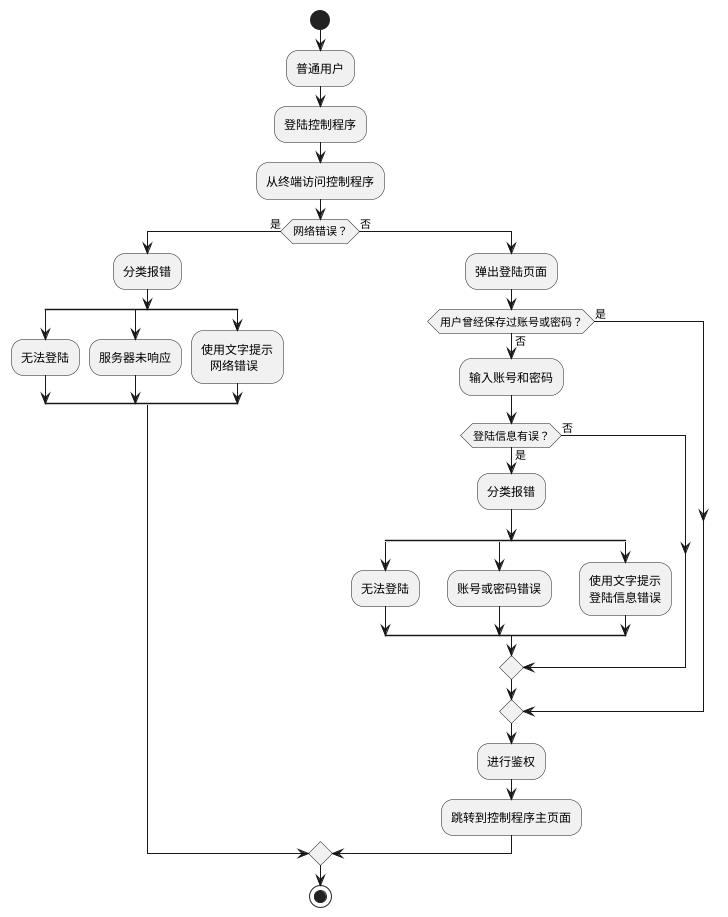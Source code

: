 @startuml
start
:普通用户;
:登陆控制程序;
:从终端访问控制程序;
if(网络错误？)then(是)
:分类报错;
split
:无法登陆;
split again
:服务器未响应;
split again
:使用文字提示
   网络错误;
end split
else(否)
:弹出登陆页面;
if(用户曾经保存过账号或密码？)then(是)
else(否)
:输入账号和密码;
if(登陆信息有误？)then(是)
:分类报错;
split
:无法登陆;
split again
:账号或密码错误;
split again
:使用文字提示
登陆信息错误;
end split
else(否)
endif
endif
:进行鉴权;
:跳转到控制程序主页面;
endif
stop
@enduml